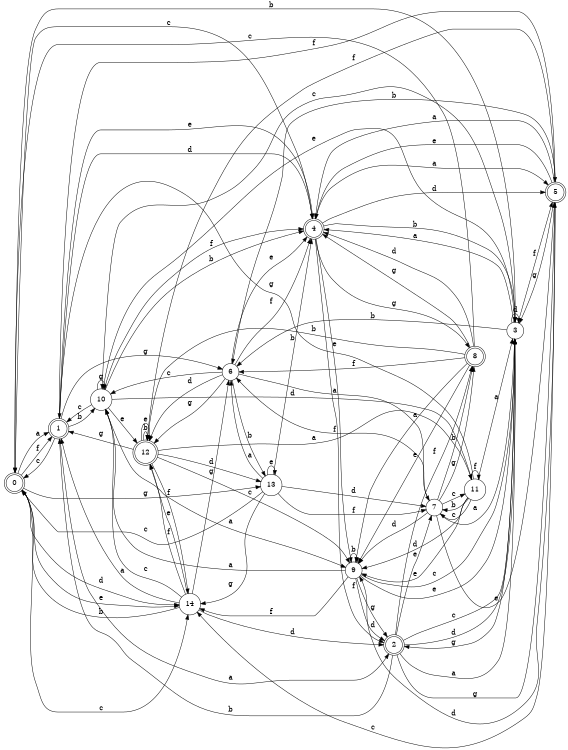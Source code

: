 digraph n12_4 {
__start0 [label="" shape="none"];

rankdir=LR;
size="8,5";

s0 [style="rounded,filled", color="black", fillcolor="white" shape="doublecircle", label="0"];
s1 [style="rounded,filled", color="black", fillcolor="white" shape="doublecircle", label="1"];
s2 [style="rounded,filled", color="black", fillcolor="white" shape="doublecircle", label="2"];
s3 [style="filled", color="black", fillcolor="white" shape="circle", label="3"];
s4 [style="rounded,filled", color="black", fillcolor="white" shape="doublecircle", label="4"];
s5 [style="rounded,filled", color="black", fillcolor="white" shape="doublecircle", label="5"];
s6 [style="filled", color="black", fillcolor="white" shape="circle", label="6"];
s7 [style="filled", color="black", fillcolor="white" shape="circle", label="7"];
s8 [style="rounded,filled", color="black", fillcolor="white" shape="doublecircle", label="8"];
s9 [style="filled", color="black", fillcolor="white" shape="circle", label="9"];
s10 [style="filled", color="black", fillcolor="white" shape="circle", label="10"];
s11 [style="filled", color="black", fillcolor="white" shape="circle", label="11"];
s12 [style="rounded,filled", color="black", fillcolor="white" shape="doublecircle", label="12"];
s13 [style="filled", color="black", fillcolor="white" shape="circle", label="13"];
s14 [style="filled", color="black", fillcolor="white" shape="circle", label="14"];
s0 -> s1 [label="a"];
s0 -> s3 [label="b"];
s0 -> s14 [label="c"];
s0 -> s14 [label="d"];
s0 -> s14 [label="e"];
s0 -> s1 [label="f"];
s0 -> s13 [label="g"];
s1 -> s2 [label="a"];
s1 -> s10 [label="b"];
s1 -> s0 [label="c"];
s1 -> s4 [label="d"];
s1 -> s4 [label="e"];
s1 -> s5 [label="f"];
s1 -> s6 [label="g"];
s2 -> s3 [label="a"];
s2 -> s1 [label="b"];
s2 -> s3 [label="c"];
s2 -> s3 [label="d"];
s2 -> s7 [label="e"];
s2 -> s8 [label="f"];
s2 -> s5 [label="g"];
s3 -> s4 [label="a"];
s3 -> s6 [label="b"];
s3 -> s10 [label="c"];
s3 -> s3 [label="d"];
s3 -> s10 [label="e"];
s3 -> s5 [label="f"];
s3 -> s2 [label="g"];
s4 -> s5 [label="a"];
s4 -> s3 [label="b"];
s4 -> s0 [label="c"];
s4 -> s5 [label="d"];
s4 -> s9 [label="e"];
s4 -> s2 [label="f"];
s4 -> s8 [label="g"];
s5 -> s4 [label="a"];
s5 -> s6 [label="b"];
s5 -> s14 [label="c"];
s5 -> s9 [label="d"];
s5 -> s4 [label="e"];
s5 -> s12 [label="f"];
s5 -> s3 [label="g"];
s6 -> s7 [label="a"];
s6 -> s13 [label="b"];
s6 -> s10 [label="c"];
s6 -> s12 [label="d"];
s6 -> s4 [label="e"];
s6 -> s4 [label="f"];
s6 -> s12 [label="g"];
s7 -> s3 [label="a"];
s7 -> s8 [label="b"];
s7 -> s11 [label="c"];
s7 -> s9 [label="d"];
s7 -> s5 [label="e"];
s7 -> s6 [label="f"];
s7 -> s8 [label="g"];
s8 -> s9 [label="a"];
s8 -> s12 [label="b"];
s8 -> s0 [label="c"];
s8 -> s4 [label="d"];
s8 -> s9 [label="e"];
s8 -> s6 [label="f"];
s8 -> s4 [label="g"];
s9 -> s10 [label="a"];
s9 -> s9 [label="b"];
s9 -> s3 [label="c"];
s9 -> s2 [label="d"];
s9 -> s3 [label="e"];
s9 -> s14 [label="f"];
s9 -> s2 [label="g"];
s10 -> s9 [label="a"];
s10 -> s4 [label="b"];
s10 -> s1 [label="c"];
s10 -> s11 [label="d"];
s10 -> s12 [label="e"];
s10 -> s4 [label="f"];
s10 -> s10 [label="g"];
s11 -> s3 [label="a"];
s11 -> s7 [label="b"];
s11 -> s7 [label="c"];
s11 -> s9 [label="d"];
s11 -> s9 [label="e"];
s11 -> s11 [label="f"];
s11 -> s1 [label="g"];
s12 -> s11 [label="a"];
s12 -> s12 [label="b"];
s12 -> s9 [label="c"];
s12 -> s13 [label="d"];
s12 -> s12 [label="e"];
s12 -> s14 [label="f"];
s12 -> s1 [label="g"];
s13 -> s6 [label="a"];
s13 -> s4 [label="b"];
s13 -> s0 [label="c"];
s13 -> s7 [label="d"];
s13 -> s13 [label="e"];
s13 -> s7 [label="f"];
s13 -> s14 [label="g"];
s14 -> s1 [label="a"];
s14 -> s0 [label="b"];
s14 -> s10 [label="c"];
s14 -> s2 [label="d"];
s14 -> s12 [label="e"];
s14 -> s12 [label="f"];
s14 -> s6 [label="g"];

}